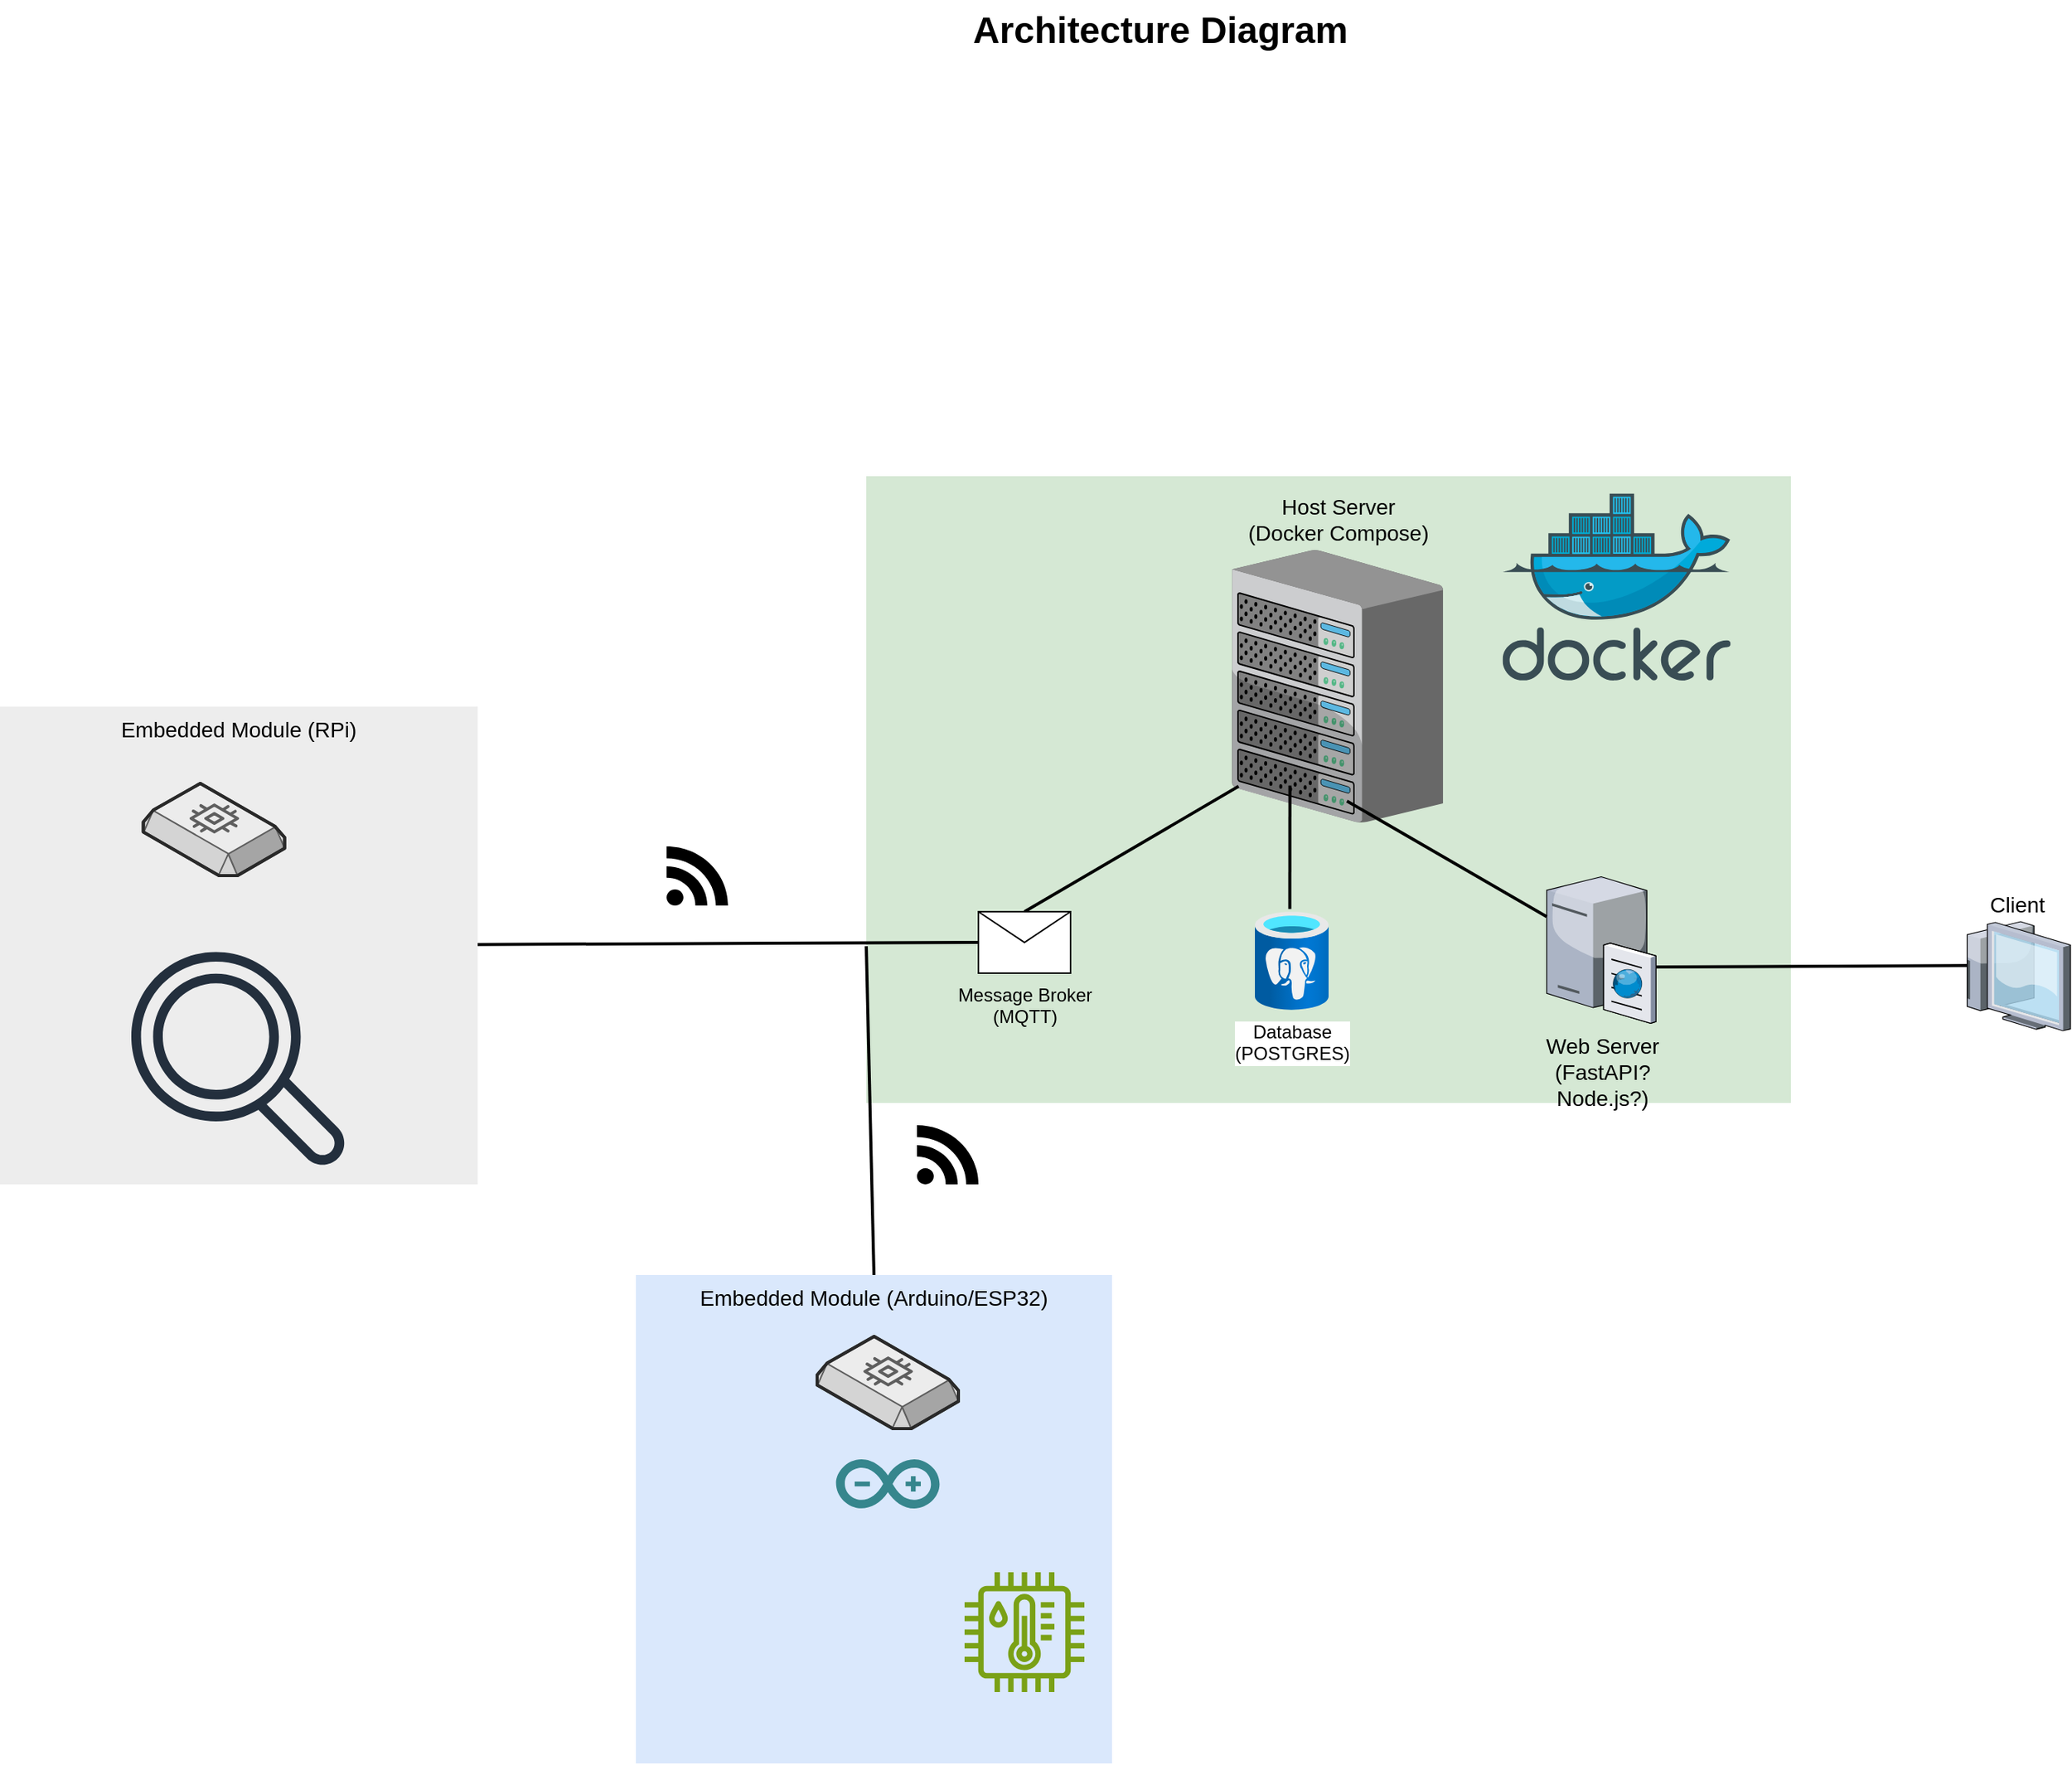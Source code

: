 <mxfile version="26.0.14">
  <diagram name="Page-1" id="e3a06f82-3646-2815-327d-82caf3d4e204">
    <mxGraphModel dx="1674" dy="834" grid="1" gridSize="10" guides="1" tooltips="1" connect="1" arrows="1" fold="1" page="1" pageScale="1.5" pageWidth="1169" pageHeight="826" background="none" math="0" shadow="0">
      <root>
        <mxCell id="0" style=";html=1;" />
        <mxCell id="1" style=";html=1;" parent="0" />
        <mxCell id="6a7d8f32e03d9370-60" value="" style="whiteSpace=wrap;html=1;fillColor=#d5e8d4;fontSize=14;strokeColor=none;verticalAlign=top;" parent="1" vertex="1">
          <mxGeometry x="740" y="340" width="602" height="408" as="geometry" />
        </mxCell>
        <mxCell id="6a7d8f32e03d9370-59" value="Embedded Module (RPi)" style="whiteSpace=wrap;html=1;fillColor=#EDEDED;fontSize=14;strokeColor=none;verticalAlign=top;" parent="1" vertex="1">
          <mxGeometry x="176" y="490" width="311" height="311" as="geometry" />
        </mxCell>
        <mxCell id="6a7d8f32e03d9370-58" value="Embedded Module (Arduino/ESP32)" style="whiteSpace=wrap;html=1;fillColor=#dae8fc;fontSize=14;strokeColor=none;verticalAlign=top;" parent="1" vertex="1">
          <mxGeometry x="590" y="860" width="310" height="318" as="geometry" />
        </mxCell>
        <mxCell id="6a7d8f32e03d9370-52" style="edgeStyle=none;rounded=0;html=1;startSize=10;endSize=10;jettySize=auto;orthogonalLoop=1;fontSize=14;endArrow=none;endFill=0;strokeWidth=2;entryX=0.187;entryY=0.401;entryDx=0;entryDy=0;entryPerimeter=0;exitX=0.961;exitY=0.626;exitDx=0;exitDy=0;exitPerimeter=0;" parent="1" source="6a7d8f32e03d9370-15" target="6a7d8f32e03d9370-27" edge="1">
          <mxGeometry relative="1" as="geometry">
            <mxPoint x="1264" y="643.307" as="sourcePoint" />
          </mxGeometry>
        </mxCell>
        <mxCell id="6a7d8f32e03d9370-15" value="Web Server&lt;div&gt;(FastAPI?&lt;br&gt;Node.js?)&lt;/div&gt;" style="verticalLabelPosition=bottom;aspect=fixed;html=1;verticalAlign=top;strokeColor=none;shape=mxgraph.citrix.cache_server;fillColor=#66B2FF;gradientColor=#0066CC;fontSize=14;labelPosition=center;align=center;" parent="1" vertex="1">
          <mxGeometry x="1183" y="598.5" width="71" height="97.5" as="geometry" />
        </mxCell>
        <mxCell id="6a7d8f32e03d9370-16" value="Host Server&lt;div&gt;(Docker Compose)&lt;/div&gt;" style="verticalLabelPosition=top;aspect=fixed;html=1;verticalAlign=bottom;strokeColor=none;shape=mxgraph.citrix.chassis;fillColor=#66B2FF;gradientColor=#0066CC;fontSize=14;labelPosition=center;align=center;" parent="1" vertex="1">
          <mxGeometry x="978" y="388" width="137.5" height="177.5" as="geometry" />
        </mxCell>
        <mxCell id="6a7d8f32e03d9370-47" style="edgeStyle=none;rounded=0;html=1;startSize=10;endSize=10;jettySize=auto;orthogonalLoop=1;fontSize=14;endArrow=none;endFill=0;strokeWidth=2;exitX=0.5;exitY=0;exitDx=0;exitDy=0;entryX=0.032;entryY=0.867;entryDx=0;entryDy=0;entryPerimeter=0;" parent="1" source="qWdEIRByMjNaHTq9e7Bd-4" target="6a7d8f32e03d9370-16" edge="1">
          <mxGeometry relative="1" as="geometry">
            <mxPoint x="637" y="288.91" as="sourcePoint" />
          </mxGeometry>
        </mxCell>
        <mxCell id="6a7d8f32e03d9370-48" style="edgeStyle=none;rounded=0;html=1;startSize=10;endSize=10;jettySize=auto;orthogonalLoop=1;fontSize=14;endArrow=none;endFill=0;strokeWidth=2;exitX=0.474;exitY=-0.028;exitDx=0;exitDy=0;exitPerimeter=0;entryX=0.275;entryY=0.864;entryDx=0;entryDy=0;entryPerimeter=0;" parent="1" source="qWdEIRByMjNaHTq9e7Bd-6" target="6a7d8f32e03d9370-16" edge="1">
          <mxGeometry relative="1" as="geometry">
            <mxPoint x="636.81" y="423" as="sourcePoint" />
            <mxPoint x="1014" y="560" as="targetPoint" />
          </mxGeometry>
        </mxCell>
        <mxCell id="6a7d8f32e03d9370-55" style="edgeStyle=none;rounded=0;html=1;startSize=10;endSize=10;jettySize=auto;orthogonalLoop=1;fontSize=14;endArrow=none;endFill=0;strokeWidth=2;entryX=0.545;entryY=0.921;entryDx=0;entryDy=0;entryPerimeter=0;" parent="1" source="6a7d8f32e03d9370-15" target="6a7d8f32e03d9370-16" edge="1">
          <mxGeometry relative="1" as="geometry">
            <mxPoint x="1193" y="624.493" as="sourcePoint" />
          </mxGeometry>
        </mxCell>
        <mxCell id="6a7d8f32e03d9370-27" value="Client" style="verticalLabelPosition=top;aspect=fixed;html=1;verticalAlign=bottom;strokeColor=none;shape=mxgraph.citrix.thin_client;fillColor=#66B2FF;gradientColor=#0066CC;fontSize=14;labelPosition=center;align=center;" parent="1" vertex="1">
          <mxGeometry x="1453" y="630" width="71" height="71" as="geometry" />
        </mxCell>
        <mxCell id="6a7d8f32e03d9370-62" value="Architecture Diagram" style="text;strokeColor=none;fillColor=none;html=1;fontSize=24;fontStyle=1;verticalAlign=middle;align=center;" parent="1" vertex="1">
          <mxGeometry x="500" y="30" width="861" height="40" as="geometry" />
        </mxCell>
        <mxCell id="qWdEIRByMjNaHTq9e7Bd-4" value="Message Broker&lt;div&gt;(MQTT)&lt;/div&gt;" style="shape=message;html=1;html=1;outlineConnect=0;labelPosition=center;verticalLabelPosition=bottom;align=center;verticalAlign=top;" parent="1" vertex="1">
          <mxGeometry x="813" y="623.5" width="60" height="40" as="geometry" />
        </mxCell>
        <mxCell id="qWdEIRByMjNaHTq9e7Bd-6" value="&lt;span&gt;Database&lt;/span&gt;&lt;div&gt;&lt;span&gt;(POSTGRES)&lt;/span&gt;&lt;/div&gt;" style="image;aspect=fixed;html=1;points=[];align=center;fontSize=12;image=img/lib/azure2/databases/Azure_Database_PostgreSQL_Server.svg;" parent="1" vertex="1">
          <mxGeometry x="993" y="623.5" width="48" height="64" as="geometry" />
        </mxCell>
        <mxCell id="qWdEIRByMjNaHTq9e7Bd-8" value="" style="image;sketch=0;aspect=fixed;html=1;points=[];align=center;fontSize=12;image=img/lib/mscae/Docker.svg;" parent="1" vertex="1">
          <mxGeometry x="1154.23" y="351.2" width="148.54" height="121.8" as="geometry" />
        </mxCell>
        <mxCell id="qWdEIRByMjNaHTq9e7Bd-9" value="" style="shape=image;html=1;verticalAlign=top;verticalLabelPosition=bottom;labelBackgroundColor=#ffffff;imageAspect=0;aspect=fixed;image=https://cdn1.iconfinder.com/data/icons/fruit-136/64/Fruit_iconfree_Filled_Outline_raspberry-healthy-organic-food-fruit_icon-128.png" parent="1" vertex="1">
          <mxGeometry x="378.3" y="592" width="55" height="55" as="geometry" />
        </mxCell>
        <mxCell id="qWdEIRByMjNaHTq9e7Bd-10" value="" style="dashed=0;outlineConnect=0;html=1;align=center;labelPosition=center;verticalLabelPosition=bottom;verticalAlign=top;shape=mxgraph.weblogos.arduino;fillColor=#36868D;strokeColor=none" parent="1" vertex="1">
          <mxGeometry x="720.3" y="980" width="67.4" height="32" as="geometry" />
        </mxCell>
        <mxCell id="qWdEIRByMjNaHTq9e7Bd-11" value="" style="verticalLabelPosition=bottom;html=1;verticalAlign=top;strokeWidth=1;align=center;outlineConnect=0;dashed=0;outlineConnect=0;shape=mxgraph.aws3d.ebs2;fillColor=#ECECEC;strokeColor=#5E5E5E;aspect=fixed;" parent="1" vertex="1">
          <mxGeometry x="708" y="900" width="92" height="60" as="geometry" />
        </mxCell>
        <mxCell id="qWdEIRByMjNaHTq9e7Bd-13" value="" style="sketch=0;outlineConnect=0;fontColor=#232F3E;gradientColor=none;fillColor=#7AA116;strokeColor=none;dashed=0;verticalLabelPosition=bottom;verticalAlign=top;align=center;html=1;fontSize=12;fontStyle=0;aspect=fixed;pointerEvents=1;shape=mxgraph.aws4.iot_thing_temperature_humidity_sensor;" parent="1" vertex="1">
          <mxGeometry x="804" y="1053.5" width="78" height="78" as="geometry" />
        </mxCell>
        <mxCell id="qWdEIRByMjNaHTq9e7Bd-15" value="" style="shape=image;html=1;verticalAlign=top;verticalLabelPosition=bottom;labelBackgroundColor=#ffffff;imageAspect=0;aspect=fixed;image=https://cdn0.iconfinder.com/data/icons/phosphor-fill-vol-4/256/speaker-simple-high-fill-128.png" parent="1" vertex="1">
          <mxGeometry x="640" y="1020" width="98" height="98" as="geometry" />
        </mxCell>
        <mxCell id="qWdEIRByMjNaHTq9e7Bd-16" value="" style="shape=image;html=1;verticalAlign=top;verticalLabelPosition=bottom;labelBackgroundColor=#ffffff;imageAspect=0;aspect=fixed;image=https://cdn1.iconfinder.com/data/icons/2-building-line-filled/614/Factory-128.png" parent="1" vertex="1">
          <mxGeometry x="286.3" y="680" width="58" height="58" as="geometry" />
        </mxCell>
        <mxCell id="qWdEIRByMjNaHTq9e7Bd-17" value="" style="shape=mxgraph.signs.tech.rss;html=1;pointerEvents=1;fillColor=#000000;strokeColor=none;verticalLabelPosition=bottom;verticalAlign=top;align=center;" parent="1" vertex="1">
          <mxGeometry x="773" y="762.5" width="40" height="38.5" as="geometry" />
        </mxCell>
        <mxCell id="qWdEIRByMjNaHTq9e7Bd-19" value="" style="verticalLabelPosition=bottom;html=1;verticalAlign=top;strokeWidth=1;align=center;outlineConnect=0;dashed=0;outlineConnect=0;shape=mxgraph.aws3d.ebs2;fillColor=#ECECEC;strokeColor=#5E5E5E;aspect=fixed;" parent="1" vertex="1">
          <mxGeometry x="269.3" y="540" width="92" height="60" as="geometry" />
        </mxCell>
        <mxCell id="qWdEIRByMjNaHTq9e7Bd-20" value="" style="sketch=0;outlineConnect=0;fontColor=#232F3E;gradientColor=none;fillColor=#232F3D;strokeColor=none;dashed=0;verticalLabelPosition=bottom;verticalAlign=top;align=center;html=1;fontSize=12;fontStyle=0;aspect=fixed;pointerEvents=1;shape=mxgraph.aws4.magnifying_glass_2;" parent="1" vertex="1">
          <mxGeometry x="261.5" y="649" width="140" height="140" as="geometry" />
        </mxCell>
        <mxCell id="qWdEIRByMjNaHTq9e7Bd-21" style="edgeStyle=none;rounded=0;html=1;startSize=10;endSize=10;jettySize=auto;orthogonalLoop=1;fontSize=14;endArrow=none;endFill=0;strokeWidth=2;exitX=0.5;exitY=0;exitDx=0;exitDy=0;entryX=0;entryY=0.75;entryDx=0;entryDy=0;" parent="1" source="6a7d8f32e03d9370-58" target="6a7d8f32e03d9370-60" edge="1">
          <mxGeometry relative="1" as="geometry">
            <mxPoint x="570" y="932" as="sourcePoint" />
            <mxPoint x="709" y="850" as="targetPoint" />
          </mxGeometry>
        </mxCell>
        <mxCell id="qWdEIRByMjNaHTq9e7Bd-22" value="" style="shape=mxgraph.signs.tech.rss;html=1;pointerEvents=1;fillColor=#000000;strokeColor=none;verticalLabelPosition=bottom;verticalAlign=top;align=center;" parent="1" vertex="1">
          <mxGeometry x="610" y="581" width="40" height="38.5" as="geometry" />
        </mxCell>
        <mxCell id="qWdEIRByMjNaHTq9e7Bd-23" style="edgeStyle=none;rounded=0;html=1;startSize=10;endSize=10;jettySize=auto;orthogonalLoop=1;fontSize=14;endArrow=none;endFill=0;strokeWidth=2;exitX=0;exitY=0.5;exitDx=0;exitDy=0;" parent="1" source="qWdEIRByMjNaHTq9e7Bd-4" target="6a7d8f32e03d9370-59" edge="1">
          <mxGeometry relative="1" as="geometry">
            <mxPoint x="590" y="647" as="sourcePoint" />
            <mxPoint x="590" y="585" as="targetPoint" />
          </mxGeometry>
        </mxCell>
      </root>
    </mxGraphModel>
  </diagram>
</mxfile>
